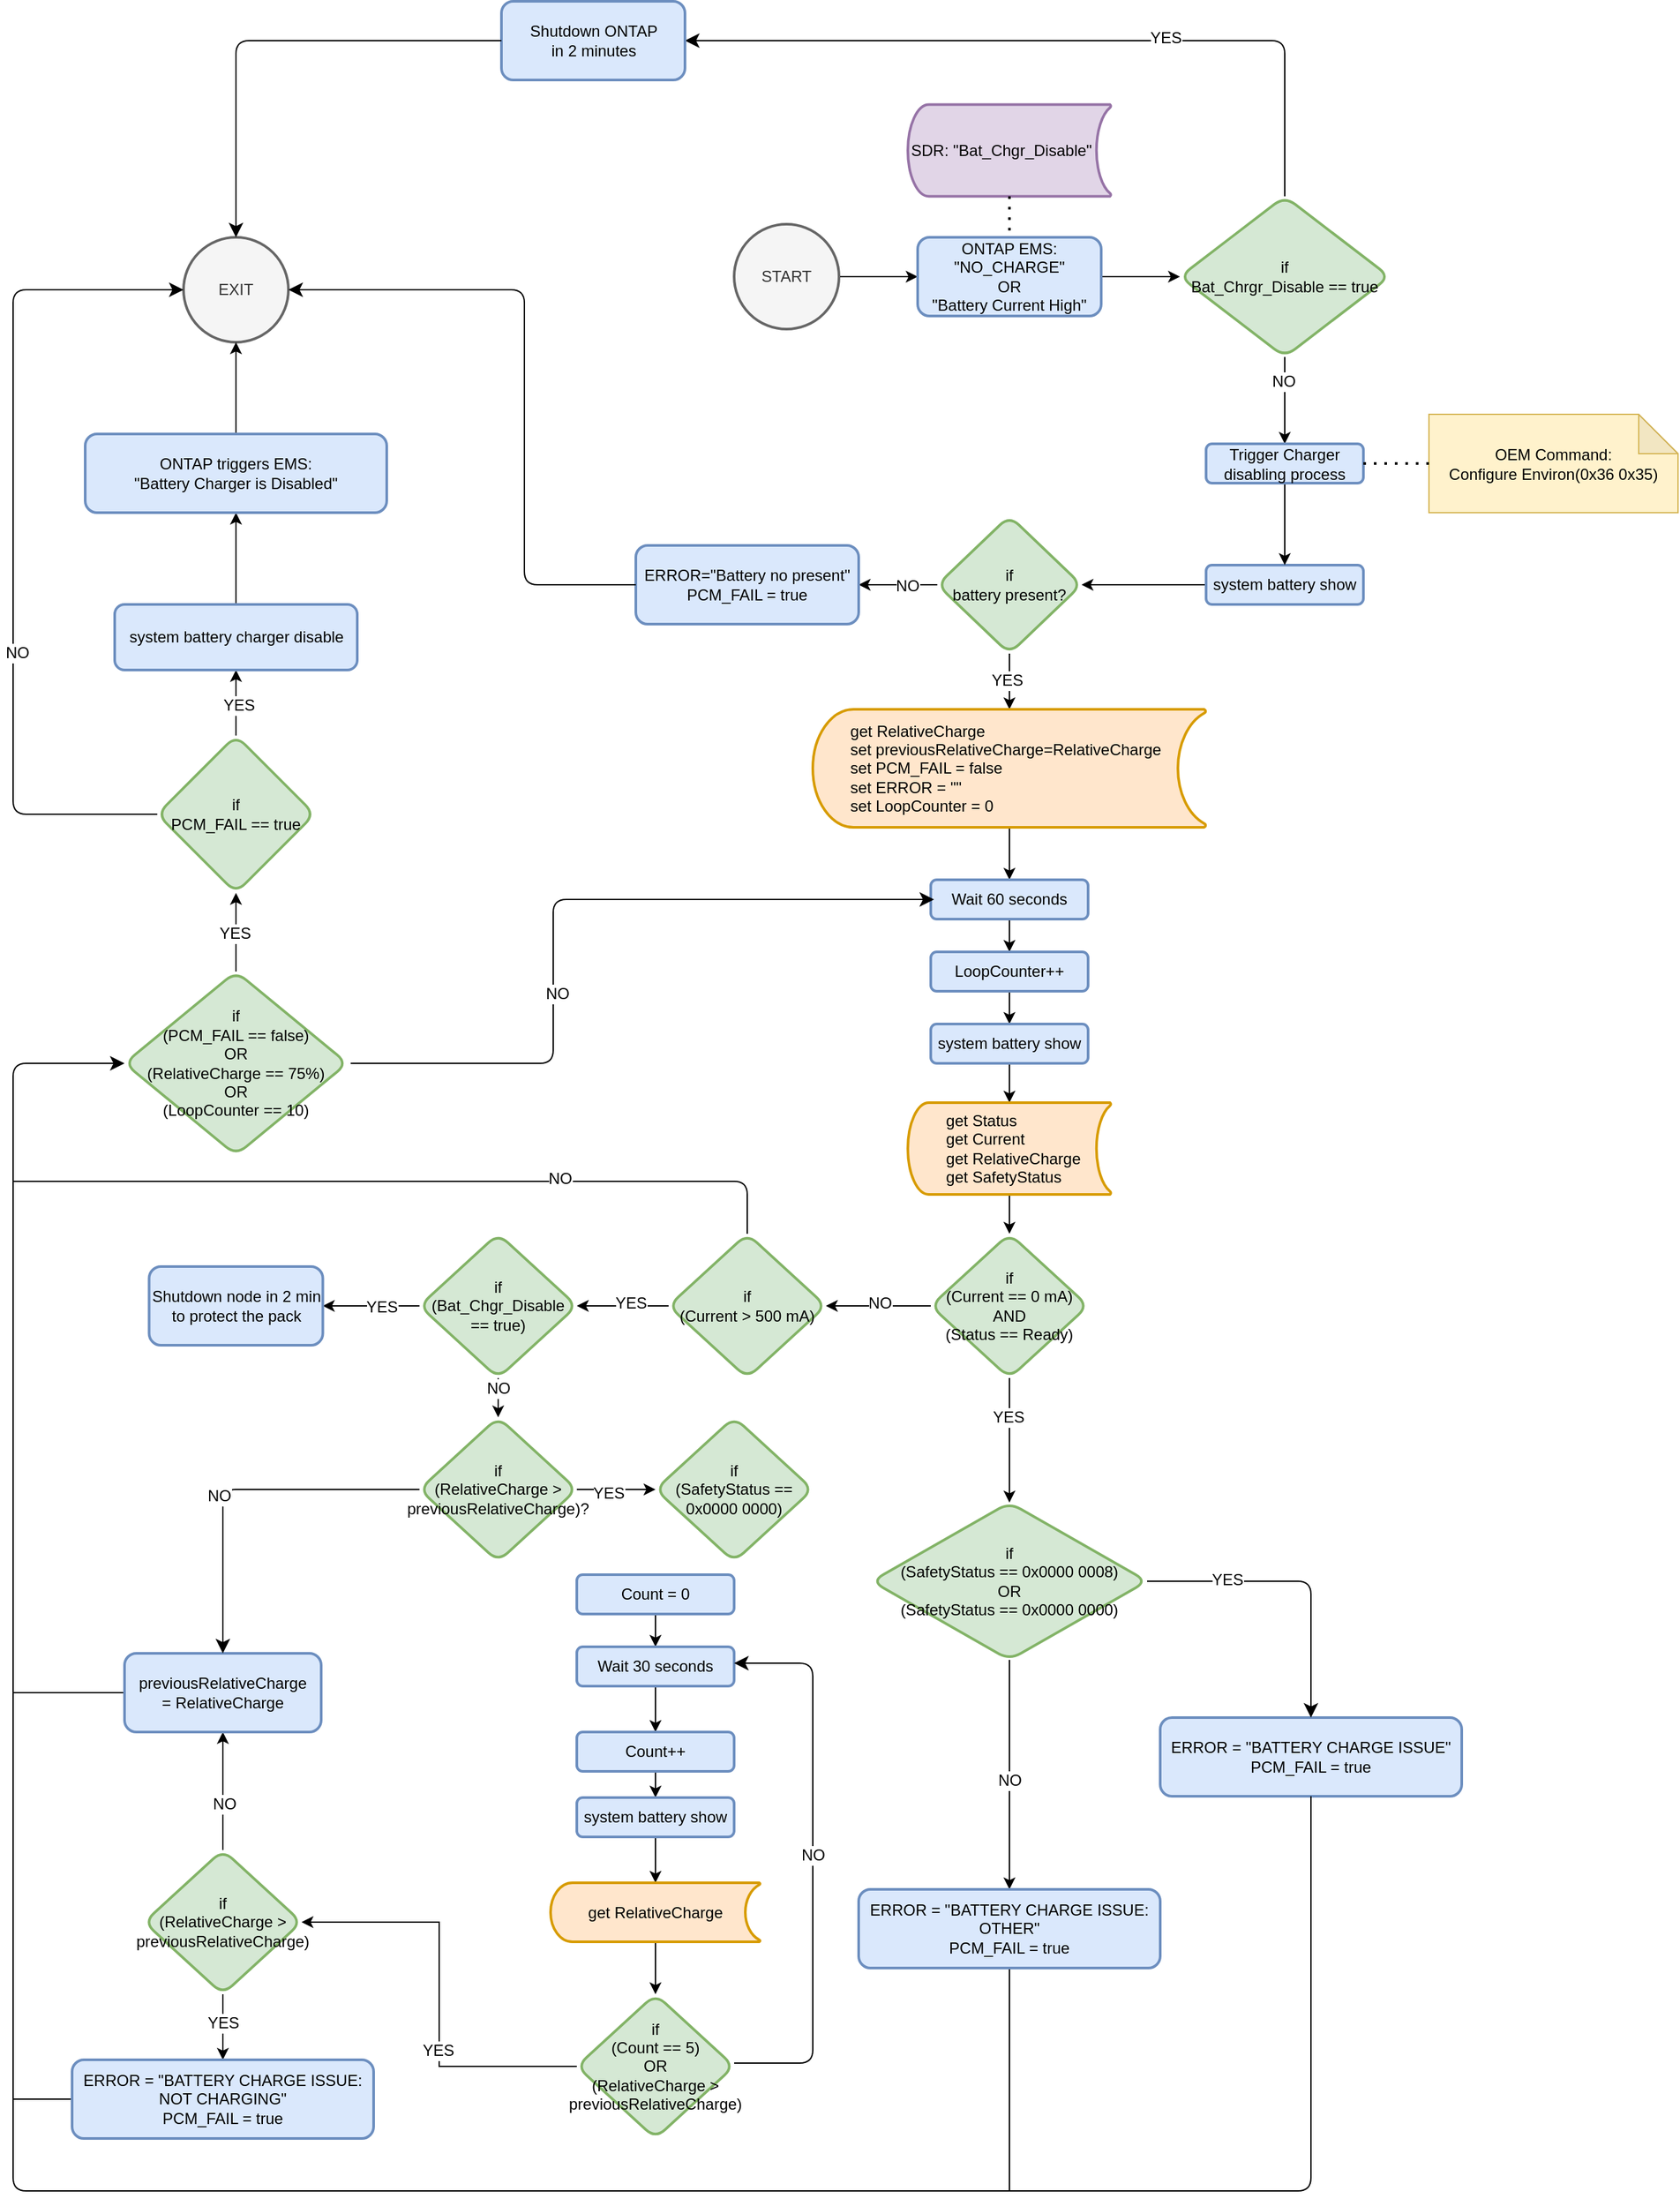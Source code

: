<mxfile version="24.5.5" type="github">
  <diagram id="C5RBs43oDa-KdzZeNtuy" name="Page-1">
    <mxGraphModel dx="1677" dy="1800" grid="1" gridSize="10" guides="1" tooltips="1" connect="1" arrows="1" fold="1" page="1" pageScale="1" pageWidth="827" pageHeight="1169" math="0" shadow="0">
      <root>
        <mxCell id="WIyWlLk6GJQsqaUBKTNV-0" />
        <mxCell id="WIyWlLk6GJQsqaUBKTNV-1" parent="WIyWlLk6GJQsqaUBKTNV-0" />
        <mxCell id="wFb0qjTJ1Ypg_C5pO-GM-12" value="" style="edgeStyle=orthogonalEdgeStyle;rounded=0;orthogonalLoop=1;jettySize=auto;html=1;" parent="WIyWlLk6GJQsqaUBKTNV-1" source="wFb0qjTJ1Ypg_C5pO-GM-11" target="8Imo_MOEr16DwkGvXReS-0" edge="1">
          <mxGeometry relative="1" as="geometry" />
        </mxCell>
        <mxCell id="5VGRLn5v5TnLN1WZPl7P-1" value="" style="edgeStyle=orthogonalEdgeStyle;rounded=0;orthogonalLoop=1;jettySize=auto;html=1;" edge="1" parent="WIyWlLk6GJQsqaUBKTNV-1" source="8Imo_MOEr16DwkGvXReS-0" target="5VGRLn5v5TnLN1WZPl7P-0">
          <mxGeometry relative="1" as="geometry" />
        </mxCell>
        <mxCell id="8Imo_MOEr16DwkGvXReS-0" value="ONTAP EMS: &quot;NO_CHARGE&quot;&lt;div&gt;OR&lt;/div&gt;&lt;div&gt;&quot;Battery Current High&quot;&lt;/div&gt;" style="rounded=1;whiteSpace=wrap;html=1;fillColor=#dae8fc;strokeColor=#6c8ebf;strokeWidth=2;" parent="WIyWlLk6GJQsqaUBKTNV-1" vertex="1">
          <mxGeometry x="350" y="40" width="140" height="60" as="geometry" />
        </mxCell>
        <mxCell id="8Imo_MOEr16DwkGvXReS-7" value="" style="edgeStyle=orthogonalEdgeStyle;rounded=0;orthogonalLoop=1;jettySize=auto;html=1;" parent="WIyWlLk6GJQsqaUBKTNV-1" source="8Imo_MOEr16DwkGvXReS-1" target="8Imo_MOEr16DwkGvXReS-6" edge="1">
          <mxGeometry relative="1" as="geometry" />
        </mxCell>
        <mxCell id="8Imo_MOEr16DwkGvXReS-1" value="system battery show" style="whiteSpace=wrap;html=1;rounded=1;fillColor=#dae8fc;strokeColor=#6c8ebf;strokeWidth=2;" parent="WIyWlLk6GJQsqaUBKTNV-1" vertex="1">
          <mxGeometry x="570" y="290" width="120" height="30" as="geometry" />
        </mxCell>
        <mxCell id="8Imo_MOEr16DwkGvXReS-12" value="" style="edgeStyle=orthogonalEdgeStyle;rounded=0;orthogonalLoop=1;jettySize=auto;html=1;" parent="WIyWlLk6GJQsqaUBKTNV-1" source="8Imo_MOEr16DwkGvXReS-6" target="8Imo_MOEr16DwkGvXReS-11" edge="1">
          <mxGeometry relative="1" as="geometry" />
        </mxCell>
        <mxCell id="8Imo_MOEr16DwkGvXReS-13" value="&lt;font style=&quot;font-size: 12px;&quot;&gt;NO&lt;/font&gt;" style="edgeLabel;html=1;align=center;verticalAlign=middle;resizable=0;points=[];" parent="8Imo_MOEr16DwkGvXReS-12" vertex="1" connectable="0">
          <mxGeometry x="-0.275" y="1" relative="1" as="geometry">
            <mxPoint x="-1" as="offset" />
          </mxGeometry>
        </mxCell>
        <mxCell id="8Imo_MOEr16DwkGvXReS-19" style="edgeStyle=orthogonalEdgeStyle;rounded=0;orthogonalLoop=1;jettySize=auto;html=1;entryX=0.5;entryY=0;entryDx=0;entryDy=0;entryPerimeter=0;" parent="WIyWlLk6GJQsqaUBKTNV-1" source="8Imo_MOEr16DwkGvXReS-6" target="8Imo_MOEr16DwkGvXReS-17" edge="1">
          <mxGeometry relative="1" as="geometry">
            <mxPoint x="420" y="400" as="targetPoint" />
          </mxGeometry>
        </mxCell>
        <mxCell id="8Imo_MOEr16DwkGvXReS-20" value="&lt;font style=&quot;font-size: 12px;&quot;&gt;YES&lt;/font&gt;" style="edgeLabel;html=1;align=center;verticalAlign=middle;resizable=0;points=[];" parent="8Imo_MOEr16DwkGvXReS-19" vertex="1" connectable="0">
          <mxGeometry x="-0.06" y="-2" relative="1" as="geometry">
            <mxPoint as="offset" />
          </mxGeometry>
        </mxCell>
        <mxCell id="8Imo_MOEr16DwkGvXReS-6" value="if&lt;div&gt;battery present?&lt;/div&gt;" style="rhombus;whiteSpace=wrap;html=1;rounded=1;fillColor=#d5e8d4;strokeColor=#82b366;strokeWidth=2;" parent="WIyWlLk6GJQsqaUBKTNV-1" vertex="1">
          <mxGeometry x="365" y="252.5" width="110" height="105" as="geometry" />
        </mxCell>
        <mxCell id="8Imo_MOEr16DwkGvXReS-11" value="ERROR=&quot;Battery no present&quot;&lt;div&gt;PCM_FAIL = true&lt;/div&gt;" style="whiteSpace=wrap;html=1;rounded=1;fillColor=#dae8fc;strokeColor=#6c8ebf;strokeWidth=2;" parent="WIyWlLk6GJQsqaUBKTNV-1" vertex="1">
          <mxGeometry x="135" y="275" width="170" height="60" as="geometry" />
        </mxCell>
        <mxCell id="8Imo_MOEr16DwkGvXReS-24" value="" style="edgeStyle=orthogonalEdgeStyle;rounded=0;orthogonalLoop=1;jettySize=auto;html=1;" parent="WIyWlLk6GJQsqaUBKTNV-1" source="8Imo_MOEr16DwkGvXReS-17" target="8Imo_MOEr16DwkGvXReS-23" edge="1">
          <mxGeometry relative="1" as="geometry" />
        </mxCell>
        <mxCell id="8Imo_MOEr16DwkGvXReS-17" value="&lt;span style=&quot;&quot;&gt;&lt;span style=&quot;white-space: pre;&quot;&gt;&#x9;&lt;/span&gt;get RelativeCharge&lt;/span&gt;&lt;div style=&quot;&quot;&gt;&lt;span style=&quot;white-space: pre;&quot;&gt;&#x9;&lt;/span&gt;set&amp;nbsp;previousRelativeCharge=RelativeCharge&lt;/div&gt;&lt;div style=&quot;&quot;&gt;&lt;span style=&quot;white-space: pre;&quot;&gt;&#x9;&lt;/span&gt;set PCM_FAIL = false&lt;/div&gt;&lt;div style=&quot;&quot;&gt;&lt;span style=&quot;white-space: pre;&quot;&gt;&#x9;&lt;/span&gt;set ERROR = &quot;&quot;&lt;/div&gt;&lt;div style=&quot;&quot;&gt;&lt;span style=&quot;white-space: pre;&quot;&gt;&#x9;&lt;/span&gt;set LoopCounter = 0&lt;/div&gt;" style="strokeWidth=2;html=1;shape=mxgraph.flowchart.stored_data;whiteSpace=wrap;align=left;fillColor=#ffe6cc;strokeColor=#d79b00;" parent="WIyWlLk6GJQsqaUBKTNV-1" vertex="1">
          <mxGeometry x="270" y="400" width="300" height="90" as="geometry" />
        </mxCell>
        <mxCell id="8Imo_MOEr16DwkGvXReS-29" value="" style="edgeStyle=orthogonalEdgeStyle;rounded=0;orthogonalLoop=1;jettySize=auto;html=1;entryX=0.5;entryY=0;entryDx=0;entryDy=0;" parent="WIyWlLk6GJQsqaUBKTNV-1" source="8Imo_MOEr16DwkGvXReS-23" target="8Imo_MOEr16DwkGvXReS-32" edge="1">
          <mxGeometry relative="1" as="geometry">
            <mxPoint x="420" y="625" as="targetPoint" />
          </mxGeometry>
        </mxCell>
        <mxCell id="8Imo_MOEr16DwkGvXReS-23" value="Wait 60 seconds" style="rounded=1;whiteSpace=wrap;html=1;fillColor=#dae8fc;strokeColor=#6c8ebf;strokeWidth=2;" parent="WIyWlLk6GJQsqaUBKTNV-1" vertex="1">
          <mxGeometry x="360" y="530" width="120" height="30" as="geometry" />
        </mxCell>
        <mxCell id="8Imo_MOEr16DwkGvXReS-34" value="" style="edgeStyle=orthogonalEdgeStyle;rounded=0;orthogonalLoop=1;jettySize=auto;html=1;" parent="WIyWlLk6GJQsqaUBKTNV-1" source="8Imo_MOEr16DwkGvXReS-32" target="8Imo_MOEr16DwkGvXReS-33" edge="1">
          <mxGeometry relative="1" as="geometry" />
        </mxCell>
        <mxCell id="8Imo_MOEr16DwkGvXReS-32" value="LoopCounter++" style="whiteSpace=wrap;html=1;rounded=1;fillColor=#dae8fc;strokeColor=#6c8ebf;strokeWidth=2;" parent="WIyWlLk6GJQsqaUBKTNV-1" vertex="1">
          <mxGeometry x="360" y="585" width="120" height="30" as="geometry" />
        </mxCell>
        <mxCell id="8Imo_MOEr16DwkGvXReS-36" value="" style="edgeStyle=orthogonalEdgeStyle;rounded=0;orthogonalLoop=1;jettySize=auto;html=1;" parent="WIyWlLk6GJQsqaUBKTNV-1" source="8Imo_MOEr16DwkGvXReS-33" target="8Imo_MOEr16DwkGvXReS-35" edge="1">
          <mxGeometry relative="1" as="geometry" />
        </mxCell>
        <mxCell id="8Imo_MOEr16DwkGvXReS-33" value="system battery show" style="whiteSpace=wrap;html=1;rounded=1;fillColor=#dae8fc;strokeColor=#6c8ebf;strokeWidth=2;" parent="WIyWlLk6GJQsqaUBKTNV-1" vertex="1">
          <mxGeometry x="360" y="640" width="120" height="30" as="geometry" />
        </mxCell>
        <mxCell id="8Imo_MOEr16DwkGvXReS-38" value="" style="edgeStyle=orthogonalEdgeStyle;rounded=0;orthogonalLoop=1;jettySize=auto;html=1;entryX=0.5;entryY=0;entryDx=0;entryDy=0;" parent="WIyWlLk6GJQsqaUBKTNV-1" source="8Imo_MOEr16DwkGvXReS-35" target="8Imo_MOEr16DwkGvXReS-39" edge="1">
          <mxGeometry relative="1" as="geometry">
            <mxPoint x="420" y="845" as="targetPoint" />
          </mxGeometry>
        </mxCell>
        <mxCell id="8Imo_MOEr16DwkGvXReS-35" value="&lt;span style=&quot;white-space: pre;&quot;&gt;&#x9;&lt;/span&gt;get Status&lt;div&gt;&lt;span style=&quot;white-space: pre;&quot;&gt;&#x9;&lt;/span&gt;get Current&lt;/div&gt;&lt;div&gt;&lt;span style=&quot;white-space: pre;&quot;&gt;&#x9;&lt;/span&gt;get RelativeCharge&lt;/div&gt;&lt;div&gt;&lt;span style=&quot;white-space: pre;&quot;&gt;&#x9;&lt;/span&gt;get SafetyStatus&lt;/div&gt;" style="strokeWidth=2;html=1;shape=mxgraph.flowchart.stored_data;whiteSpace=wrap;align=left;fillColor=#ffe6cc;strokeColor=#d79b00;" parent="WIyWlLk6GJQsqaUBKTNV-1" vertex="1">
          <mxGeometry x="342.5" y="700" width="155" height="70" as="geometry" />
        </mxCell>
        <mxCell id="8Imo_MOEr16DwkGvXReS-41" value="" style="edgeStyle=orthogonalEdgeStyle;rounded=0;orthogonalLoop=1;jettySize=auto;html=1;entryX=0.5;entryY=0;entryDx=0;entryDy=0;" parent="WIyWlLk6GJQsqaUBKTNV-1" source="8Imo_MOEr16DwkGvXReS-39" target="8Imo_MOEr16DwkGvXReS-55" edge="1">
          <mxGeometry relative="1" as="geometry">
            <mxPoint x="420" y="950" as="targetPoint" />
          </mxGeometry>
        </mxCell>
        <mxCell id="8Imo_MOEr16DwkGvXReS-46" value="&lt;font style=&quot;font-size: 12px;&quot;&gt;YES&lt;/font&gt;" style="edgeLabel;html=1;align=center;verticalAlign=middle;resizable=0;points=[];" parent="8Imo_MOEr16DwkGvXReS-41" vertex="1" connectable="0">
          <mxGeometry x="-0.383" y="-1" relative="1" as="geometry">
            <mxPoint as="offset" />
          </mxGeometry>
        </mxCell>
        <mxCell id="8Imo_MOEr16DwkGvXReS-79" value="" style="edgeStyle=orthogonalEdgeStyle;rounded=0;orthogonalLoop=1;jettySize=auto;html=1;" parent="WIyWlLk6GJQsqaUBKTNV-1" source="8Imo_MOEr16DwkGvXReS-39" target="8Imo_MOEr16DwkGvXReS-78" edge="1">
          <mxGeometry relative="1" as="geometry" />
        </mxCell>
        <mxCell id="8Imo_MOEr16DwkGvXReS-80" value="&lt;font style=&quot;font-size: 12px;&quot;&gt;NO&lt;/font&gt;" style="edgeLabel;html=1;align=center;verticalAlign=middle;resizable=0;points=[];" parent="8Imo_MOEr16DwkGvXReS-79" vertex="1" connectable="0">
          <mxGeometry x="-0.028" y="-2" relative="1" as="geometry">
            <mxPoint as="offset" />
          </mxGeometry>
        </mxCell>
        <mxCell id="8Imo_MOEr16DwkGvXReS-39" value="if&lt;div&gt;(Current == 0 mA)&lt;/div&gt;&lt;div&gt;AND&lt;/div&gt;&lt;div&gt;(Status == Ready)&lt;/div&gt;" style="rhombus;whiteSpace=wrap;html=1;rounded=1;fillColor=#d5e8d4;strokeColor=#82b366;strokeWidth=2;" parent="WIyWlLk6GJQsqaUBKTNV-1" vertex="1">
          <mxGeometry x="360" y="800" width="120" height="110" as="geometry" />
        </mxCell>
        <mxCell id="8Imo_MOEr16DwkGvXReS-47" value="ERROR = &quot;BATTERY CHARGE ISSUE&quot;&lt;div&gt;PCM_FAIL = true&lt;/div&gt;" style="whiteSpace=wrap;html=1;rounded=1;align=center;fillColor=#dae8fc;strokeColor=#6c8ebf;strokeWidth=2;" parent="WIyWlLk6GJQsqaUBKTNV-1" vertex="1">
          <mxGeometry x="535" y="1169" width="230" height="60" as="geometry" />
        </mxCell>
        <mxCell id="iiZ_LSB_LLnESjI_OWH3-1" value="" style="edgeStyle=orthogonalEdgeStyle;rounded=0;orthogonalLoop=1;jettySize=auto;html=1;entryX=0.5;entryY=0;entryDx=0;entryDy=0;" parent="WIyWlLk6GJQsqaUBKTNV-1" source="8Imo_MOEr16DwkGvXReS-55" target="8Imo_MOEr16DwkGvXReS-66" edge="1">
          <mxGeometry relative="1" as="geometry">
            <mxPoint x="420" y="1265" as="targetPoint" />
          </mxGeometry>
        </mxCell>
        <mxCell id="iiZ_LSB_LLnESjI_OWH3-6" value="&lt;font style=&quot;font-size: 12px;&quot;&gt;NO&lt;/font&gt;" style="edgeLabel;html=1;align=center;verticalAlign=middle;resizable=0;points=[];" parent="iiZ_LSB_LLnESjI_OWH3-1" vertex="1" connectable="0">
          <mxGeometry x="0.049" relative="1" as="geometry">
            <mxPoint as="offset" />
          </mxGeometry>
        </mxCell>
        <mxCell id="8Imo_MOEr16DwkGvXReS-55" value="if&lt;div&gt;(SafetyStatus == 0x0000 0008)&lt;/div&gt;&lt;div&gt;OR&lt;/div&gt;&lt;div&gt;(SafetyStatus == 0x0000 0000)&lt;br&gt;&lt;/div&gt;" style="rhombus;whiteSpace=wrap;html=1;rounded=1;fillColor=#d5e8d4;strokeColor=#82b366;strokeWidth=2;" parent="WIyWlLk6GJQsqaUBKTNV-1" vertex="1">
          <mxGeometry x="315" y="1005" width="210" height="120" as="geometry" />
        </mxCell>
        <mxCell id="8Imo_MOEr16DwkGvXReS-77" value="" style="edgeStyle=orthogonalEdgeStyle;rounded=0;orthogonalLoop=1;jettySize=auto;html=1;endArrow=none;endFill=0;" parent="WIyWlLk6GJQsqaUBKTNV-1" source="8Imo_MOEr16DwkGvXReS-66" edge="1">
          <mxGeometry relative="1" as="geometry">
            <mxPoint x="420" y="1530" as="targetPoint" />
          </mxGeometry>
        </mxCell>
        <mxCell id="8Imo_MOEr16DwkGvXReS-66" value="ERROR = &quot;BATTERY CHARGE ISSUE: OTHER&quot;&lt;div&gt;PCM_FAIL = true&lt;/div&gt;" style="whiteSpace=wrap;html=1;rounded=1;align=center;fillColor=#dae8fc;strokeColor=#6c8ebf;strokeWidth=2;" parent="WIyWlLk6GJQsqaUBKTNV-1" vertex="1">
          <mxGeometry x="305" y="1300" width="230" height="60" as="geometry" />
        </mxCell>
        <mxCell id="iiZ_LSB_LLnESjI_OWH3-9" value="" style="edgeStyle=orthogonalEdgeStyle;rounded=0;orthogonalLoop=1;jettySize=auto;html=1;" parent="WIyWlLk6GJQsqaUBKTNV-1" source="8Imo_MOEr16DwkGvXReS-78" target="iiZ_LSB_LLnESjI_OWH3-8" edge="1">
          <mxGeometry relative="1" as="geometry" />
        </mxCell>
        <mxCell id="iiZ_LSB_LLnESjI_OWH3-10" value="&lt;font style=&quot;font-size: 12px;&quot;&gt;YES&lt;/font&gt;" style="edgeLabel;html=1;align=center;verticalAlign=middle;resizable=0;points=[];" parent="iiZ_LSB_LLnESjI_OWH3-9" vertex="1" connectable="0">
          <mxGeometry x="-0.158" y="-2" relative="1" as="geometry">
            <mxPoint as="offset" />
          </mxGeometry>
        </mxCell>
        <mxCell id="8Imo_MOEr16DwkGvXReS-78" value="if&lt;div&gt;(Current &amp;gt; 500 mA)&lt;/div&gt;" style="rhombus;whiteSpace=wrap;html=1;rounded=1;fillColor=#d5e8d4;strokeColor=#82b366;strokeWidth=2;" parent="WIyWlLk6GJQsqaUBKTNV-1" vertex="1">
          <mxGeometry x="160" y="800" width="120" height="110" as="geometry" />
        </mxCell>
        <mxCell id="iiZ_LSB_LLnESjI_OWH3-16" value="" style="edgeStyle=orthogonalEdgeStyle;rounded=0;orthogonalLoop=1;jettySize=auto;html=1;" parent="WIyWlLk6GJQsqaUBKTNV-1" source="8Imo_MOEr16DwkGvXReS-81" target="iiZ_LSB_LLnESjI_OWH3-15" edge="1">
          <mxGeometry relative="1" as="geometry" />
        </mxCell>
        <mxCell id="iiZ_LSB_LLnESjI_OWH3-17" value="&lt;font style=&quot;font-size: 12px;&quot;&gt;YES&lt;/font&gt;" style="edgeLabel;html=1;align=center;verticalAlign=middle;resizable=0;points=[];" parent="iiZ_LSB_LLnESjI_OWH3-16" vertex="1" connectable="0">
          <mxGeometry x="-0.225" y="-3" relative="1" as="geometry">
            <mxPoint as="offset" />
          </mxGeometry>
        </mxCell>
        <mxCell id="8Imo_MOEr16DwkGvXReS-81" value="if&lt;div&gt;(RelativeCharge &amp;gt;&lt;/div&gt;&lt;div&gt;&lt;span style=&quot;text-align: left;&quot;&gt;previousRelativeCharge)?&lt;/span&gt;&lt;br&gt;&lt;/div&gt;" style="rhombus;whiteSpace=wrap;html=1;rounded=1;fillColor=#d5e8d4;strokeColor=#82b366;strokeWidth=2;" parent="WIyWlLk6GJQsqaUBKTNV-1" vertex="1">
          <mxGeometry x="-30.01" y="940" width="120" height="110" as="geometry" />
        </mxCell>
        <mxCell id="8Imo_MOEr16DwkGvXReS-87" value="" style="edgeStyle=orthogonalEdgeStyle;rounded=0;orthogonalLoop=1;jettySize=auto;html=1;" parent="WIyWlLk6GJQsqaUBKTNV-1" source="8Imo_MOEr16DwkGvXReS-84" target="8Imo_MOEr16DwkGvXReS-86" edge="1">
          <mxGeometry relative="1" as="geometry" />
        </mxCell>
        <mxCell id="8Imo_MOEr16DwkGvXReS-84" value="Count = 0" style="whiteSpace=wrap;html=1;rounded=1;fillColor=#dae8fc;strokeColor=#6c8ebf;strokeWidth=2;" parent="WIyWlLk6GJQsqaUBKTNV-1" vertex="1">
          <mxGeometry x="89.99" y="1060" width="120" height="30" as="geometry" />
        </mxCell>
        <mxCell id="8Imo_MOEr16DwkGvXReS-89" value="" style="edgeStyle=orthogonalEdgeStyle;rounded=0;orthogonalLoop=1;jettySize=auto;html=1;" parent="WIyWlLk6GJQsqaUBKTNV-1" source="8Imo_MOEr16DwkGvXReS-86" target="8Imo_MOEr16DwkGvXReS-88" edge="1">
          <mxGeometry relative="1" as="geometry" />
        </mxCell>
        <mxCell id="8Imo_MOEr16DwkGvXReS-86" value="Wait 30 seconds" style="whiteSpace=wrap;html=1;rounded=1;fillColor=#dae8fc;strokeColor=#6c8ebf;strokeWidth=2;" parent="WIyWlLk6GJQsqaUBKTNV-1" vertex="1">
          <mxGeometry x="89.99" y="1115" width="120" height="30" as="geometry" />
        </mxCell>
        <mxCell id="8Imo_MOEr16DwkGvXReS-91" value="" style="edgeStyle=orthogonalEdgeStyle;rounded=0;orthogonalLoop=1;jettySize=auto;html=1;" parent="WIyWlLk6GJQsqaUBKTNV-1" source="8Imo_MOEr16DwkGvXReS-88" target="8Imo_MOEr16DwkGvXReS-90" edge="1">
          <mxGeometry relative="1" as="geometry" />
        </mxCell>
        <mxCell id="8Imo_MOEr16DwkGvXReS-88" value="Count++" style="whiteSpace=wrap;html=1;rounded=1;fillColor=#dae8fc;strokeColor=#6c8ebf;strokeWidth=2;" parent="WIyWlLk6GJQsqaUBKTNV-1" vertex="1">
          <mxGeometry x="89.99" y="1180" width="120" height="30" as="geometry" />
        </mxCell>
        <mxCell id="8Imo_MOEr16DwkGvXReS-94" value="" style="edgeStyle=orthogonalEdgeStyle;rounded=0;orthogonalLoop=1;jettySize=auto;html=1;" parent="WIyWlLk6GJQsqaUBKTNV-1" source="8Imo_MOEr16DwkGvXReS-90" target="8Imo_MOEr16DwkGvXReS-92" edge="1">
          <mxGeometry relative="1" as="geometry" />
        </mxCell>
        <mxCell id="8Imo_MOEr16DwkGvXReS-90" value="system battery show" style="whiteSpace=wrap;html=1;rounded=1;fillColor=#dae8fc;strokeColor=#6c8ebf;strokeWidth=2;" parent="WIyWlLk6GJQsqaUBKTNV-1" vertex="1">
          <mxGeometry x="89.99" y="1230" width="120" height="30" as="geometry" />
        </mxCell>
        <mxCell id="8Imo_MOEr16DwkGvXReS-95" value="" style="edgeStyle=orthogonalEdgeStyle;rounded=0;orthogonalLoop=1;jettySize=auto;html=1;" parent="WIyWlLk6GJQsqaUBKTNV-1" source="8Imo_MOEr16DwkGvXReS-92" target="8Imo_MOEr16DwkGvXReS-93" edge="1">
          <mxGeometry relative="1" as="geometry" />
        </mxCell>
        <mxCell id="8Imo_MOEr16DwkGvXReS-92" value="&lt;div&gt;&lt;span style=&quot;white-space: pre;&quot;&gt;&#x9;&lt;/span&gt;get RelativeCharge&lt;/div&gt;" style="strokeWidth=2;html=1;shape=mxgraph.flowchart.stored_data;whiteSpace=wrap;align=left;fillColor=#ffe6cc;strokeColor=#d79b00;" parent="WIyWlLk6GJQsqaUBKTNV-1" vertex="1">
          <mxGeometry x="69.99" y="1295" width="160" height="45" as="geometry" />
        </mxCell>
        <mxCell id="8Imo_MOEr16DwkGvXReS-99" value="" style="edgeStyle=orthogonalEdgeStyle;rounded=0;orthogonalLoop=1;jettySize=auto;html=1;" parent="WIyWlLk6GJQsqaUBKTNV-1" source="8Imo_MOEr16DwkGvXReS-93" target="8Imo_MOEr16DwkGvXReS-98" edge="1">
          <mxGeometry relative="1" as="geometry" />
        </mxCell>
        <mxCell id="8Imo_MOEr16DwkGvXReS-100" value="&lt;font style=&quot;font-size: 12px;&quot;&gt;YES&lt;/font&gt;" style="edgeLabel;html=1;align=center;verticalAlign=middle;resizable=0;points=[];" parent="8Imo_MOEr16DwkGvXReS-99" vertex="1" connectable="0">
          <mxGeometry x="-0.269" y="1" relative="1" as="geometry">
            <mxPoint as="offset" />
          </mxGeometry>
        </mxCell>
        <mxCell id="8Imo_MOEr16DwkGvXReS-93" value="&lt;div&gt;if&lt;/div&gt;&lt;div&gt;(Count == 5)&lt;br&gt;OR&lt;/div&gt;&lt;div&gt;(RelativeCharge &amp;gt;&lt;/div&gt;&lt;div&gt;&lt;span style=&quot;text-align: left; background-color: initial;&quot;&gt;previousRelativeCharge&lt;/span&gt;)&lt;/div&gt;" style="rhombus;whiteSpace=wrap;html=1;rounded=1;fillColor=#d5e8d4;strokeColor=#82b366;strokeWidth=2;" parent="WIyWlLk6GJQsqaUBKTNV-1" vertex="1">
          <mxGeometry x="89.99" y="1380" width="120" height="110" as="geometry" />
        </mxCell>
        <mxCell id="8Imo_MOEr16DwkGvXReS-102" value="" style="edgeStyle=orthogonalEdgeStyle;rounded=0;orthogonalLoop=1;jettySize=auto;html=1;entryX=0.5;entryY=0;entryDx=0;entryDy=0;" parent="WIyWlLk6GJQsqaUBKTNV-1" source="8Imo_MOEr16DwkGvXReS-98" target="8Imo_MOEr16DwkGvXReS-103" edge="1">
          <mxGeometry relative="1" as="geometry">
            <mxPoint x="-180" y="1485" as="targetPoint" />
          </mxGeometry>
        </mxCell>
        <mxCell id="8Imo_MOEr16DwkGvXReS-104" value="&lt;font style=&quot;font-size: 12px;&quot;&gt;YES&lt;/font&gt;" style="edgeLabel;html=1;align=center;verticalAlign=middle;resizable=0;points=[];" parent="8Imo_MOEr16DwkGvXReS-102" vertex="1" connectable="0">
          <mxGeometry x="-0.137" relative="1" as="geometry">
            <mxPoint as="offset" />
          </mxGeometry>
        </mxCell>
        <mxCell id="8Imo_MOEr16DwkGvXReS-106" value="" style="edgeStyle=orthogonalEdgeStyle;rounded=0;orthogonalLoop=1;jettySize=auto;html=1;" parent="WIyWlLk6GJQsqaUBKTNV-1" source="8Imo_MOEr16DwkGvXReS-98" target="8Imo_MOEr16DwkGvXReS-105" edge="1">
          <mxGeometry relative="1" as="geometry" />
        </mxCell>
        <mxCell id="8Imo_MOEr16DwkGvXReS-107" value="&lt;font style=&quot;font-size: 12px;&quot;&gt;NO&lt;/font&gt;" style="edgeLabel;html=1;align=center;verticalAlign=middle;resizable=0;points=[];" parent="8Imo_MOEr16DwkGvXReS-106" vertex="1" connectable="0">
          <mxGeometry x="-0.208" y="-1" relative="1" as="geometry">
            <mxPoint as="offset" />
          </mxGeometry>
        </mxCell>
        <mxCell id="8Imo_MOEr16DwkGvXReS-98" value="&lt;div&gt;if&lt;/div&gt;&lt;div&gt;(RelativeCharge &amp;gt;&lt;/div&gt;&lt;div&gt;&lt;span style=&quot;text-align: left; background-color: initial;&quot;&gt;previousRelativeCharge&lt;/span&gt;)&lt;/div&gt;" style="rhombus;whiteSpace=wrap;html=1;rounded=1;fillColor=#d5e8d4;strokeColor=#82b366;strokeWidth=2;" parent="WIyWlLk6GJQsqaUBKTNV-1" vertex="1">
          <mxGeometry x="-240" y="1270" width="120" height="110" as="geometry" />
        </mxCell>
        <mxCell id="wFb0qjTJ1Ypg_C5pO-GM-55" value="" style="edgeStyle=orthogonalEdgeStyle;rounded=0;orthogonalLoop=1;jettySize=auto;html=1;endArrow=none;endFill=0;" parent="WIyWlLk6GJQsqaUBKTNV-1" source="8Imo_MOEr16DwkGvXReS-103" edge="1">
          <mxGeometry relative="1" as="geometry">
            <mxPoint x="-340" y="1460" as="targetPoint" />
          </mxGeometry>
        </mxCell>
        <mxCell id="8Imo_MOEr16DwkGvXReS-103" value="ERROR = &quot;BATTERY CHARGE ISSUE: NOT CHARGING&quot;&lt;div&gt;PCM_FAIL = true&lt;/div&gt;" style="whiteSpace=wrap;html=1;rounded=1;align=center;fillColor=#dae8fc;strokeColor=#6c8ebf;strokeWidth=2;" parent="WIyWlLk6GJQsqaUBKTNV-1" vertex="1">
          <mxGeometry x="-295" y="1430" width="230" height="60" as="geometry" />
        </mxCell>
        <mxCell id="wFb0qjTJ1Ypg_C5pO-GM-47" value="" style="edgeStyle=orthogonalEdgeStyle;rounded=0;orthogonalLoop=1;jettySize=auto;html=1;endArrow=none;endFill=0;" parent="WIyWlLk6GJQsqaUBKTNV-1" source="8Imo_MOEr16DwkGvXReS-105" edge="1">
          <mxGeometry relative="1" as="geometry">
            <mxPoint x="-340" y="1150" as="targetPoint" />
          </mxGeometry>
        </mxCell>
        <mxCell id="8Imo_MOEr16DwkGvXReS-105" value="&lt;span style=&quot;text-align: left;&quot;&gt;previousRelativeCharge =&amp;nbsp;&lt;/span&gt;RelativeCharge" style="whiteSpace=wrap;html=1;rounded=1;fillColor=#dae8fc;strokeColor=#6c8ebf;strokeWidth=2;" parent="WIyWlLk6GJQsqaUBKTNV-1" vertex="1">
          <mxGeometry x="-255" y="1120" width="150" height="60" as="geometry" />
        </mxCell>
        <mxCell id="8Imo_MOEr16DwkGvXReS-111" value="" style="edgeStyle=segmentEdgeStyle;endArrow=classic;html=1;curved=0;rounded=1;endSize=8;startSize=8;exitX=1;exitY=0.5;exitDx=0;exitDy=0;" parent="WIyWlLk6GJQsqaUBKTNV-1" edge="1">
          <mxGeometry width="50" height="50" relative="1" as="geometry">
            <mxPoint x="209.99" y="1432.5" as="sourcePoint" />
            <mxPoint x="209.99" y="1127.5" as="targetPoint" />
            <Array as="points">
              <mxPoint x="269.99" y="1432" />
              <mxPoint x="269.99" y="1128" />
            </Array>
          </mxGeometry>
        </mxCell>
        <mxCell id="wFb0qjTJ1Ypg_C5pO-GM-56" value="&lt;font style=&quot;font-size: 12px;&quot;&gt;NO&lt;/font&gt;" style="edgeLabel;html=1;align=center;verticalAlign=middle;resizable=0;points=[];" parent="8Imo_MOEr16DwkGvXReS-111" vertex="1" connectable="0">
          <mxGeometry x="0.031" relative="1" as="geometry">
            <mxPoint as="offset" />
          </mxGeometry>
        </mxCell>
        <mxCell id="wFb0qjTJ1Ypg_C5pO-GM-11" value="START" style="ellipse;whiteSpace=wrap;html=1;rounded=1;fillColor=#f5f5f5;fontColor=#333333;strokeColor=#666666;strokeWidth=2;" parent="WIyWlLk6GJQsqaUBKTNV-1" vertex="1">
          <mxGeometry x="210" y="30" width="80" height="80" as="geometry" />
        </mxCell>
        <mxCell id="wFb0qjTJ1Ypg_C5pO-GM-33" value="" style="edgeStyle=orthogonalEdgeStyle;rounded=0;orthogonalLoop=1;jettySize=auto;html=1;" parent="WIyWlLk6GJQsqaUBKTNV-1" source="8Imo_MOEr16DwkGvXReS-68" target="wFb0qjTJ1Ypg_C5pO-GM-0" edge="1">
          <mxGeometry relative="1" as="geometry" />
        </mxCell>
        <mxCell id="wFb0qjTJ1Ypg_C5pO-GM-34" value="&lt;font style=&quot;font-size: 12px;&quot;&gt;YES&lt;/font&gt;" style="edgeLabel;html=1;align=center;verticalAlign=middle;resizable=0;points=[];" parent="wFb0qjTJ1Ypg_C5pO-GM-33" vertex="1" connectable="0">
          <mxGeometry x="-0.021" y="1" relative="1" as="geometry">
            <mxPoint as="offset" />
          </mxGeometry>
        </mxCell>
        <mxCell id="8Imo_MOEr16DwkGvXReS-68" value="if&lt;div&gt;(PCM_FAIL == false)&lt;/div&gt;&lt;div&gt;OR&lt;/div&gt;&lt;div&gt;(RelativeCharge == 75%)&lt;/div&gt;&lt;div&gt;OR&lt;/div&gt;&lt;div&gt;(LoopCounter == 10)&lt;/div&gt;" style="rhombus;whiteSpace=wrap;html=1;rounded=1;fillColor=#d5e8d4;strokeColor=#82b366;strokeWidth=2;" parent="WIyWlLk6GJQsqaUBKTNV-1" vertex="1">
          <mxGeometry x="-255" y="600" width="170" height="140" as="geometry" />
        </mxCell>
        <mxCell id="wFb0qjTJ1Ypg_C5pO-GM-35" value="" style="edgeStyle=orthogonalEdgeStyle;rounded=0;orthogonalLoop=1;jettySize=auto;html=1;" parent="WIyWlLk6GJQsqaUBKTNV-1" source="wFb0qjTJ1Ypg_C5pO-GM-0" target="wFb0qjTJ1Ypg_C5pO-GM-6" edge="1">
          <mxGeometry relative="1" as="geometry" />
        </mxCell>
        <mxCell id="wFb0qjTJ1Ypg_C5pO-GM-40" value="&lt;font style=&quot;font-size: 12px;&quot;&gt;YES&lt;/font&gt;" style="edgeLabel;html=1;align=center;verticalAlign=middle;resizable=0;points=[];" parent="wFb0qjTJ1Ypg_C5pO-GM-35" vertex="1" connectable="0">
          <mxGeometry x="-0.071" y="-2" relative="1" as="geometry">
            <mxPoint as="offset" />
          </mxGeometry>
        </mxCell>
        <mxCell id="wFb0qjTJ1Ypg_C5pO-GM-0" value="if&lt;div&gt;PCM_FAIL == true&lt;/div&gt;" style="rhombus;whiteSpace=wrap;html=1;rounded=1;fillColor=#d5e8d4;strokeColor=#82b366;strokeWidth=2;" parent="WIyWlLk6GJQsqaUBKTNV-1" vertex="1">
          <mxGeometry x="-230" y="420" width="120" height="120" as="geometry" />
        </mxCell>
        <mxCell id="wFb0qjTJ1Ypg_C5pO-GM-3" value="EXIT" style="ellipse;whiteSpace=wrap;html=1;rounded=1;fillColor=#f5f5f5;fontColor=#333333;strokeColor=#666666;strokeWidth=2;" parent="WIyWlLk6GJQsqaUBKTNV-1" vertex="1">
          <mxGeometry x="-210" y="40" width="80" height="80" as="geometry" />
        </mxCell>
        <mxCell id="wFb0qjTJ1Ypg_C5pO-GM-36" value="" style="edgeStyle=orthogonalEdgeStyle;rounded=0;orthogonalLoop=1;jettySize=auto;html=1;" parent="WIyWlLk6GJQsqaUBKTNV-1" source="wFb0qjTJ1Ypg_C5pO-GM-6" target="wFb0qjTJ1Ypg_C5pO-GM-9" edge="1">
          <mxGeometry relative="1" as="geometry" />
        </mxCell>
        <mxCell id="wFb0qjTJ1Ypg_C5pO-GM-6" value="system battery charger disable" style="whiteSpace=wrap;html=1;rounded=1;fillColor=#dae8fc;strokeColor=#6c8ebf;strokeWidth=2;" parent="WIyWlLk6GJQsqaUBKTNV-1" vertex="1">
          <mxGeometry x="-262.5" y="320" width="185" height="50" as="geometry" />
        </mxCell>
        <mxCell id="wFb0qjTJ1Ypg_C5pO-GM-37" value="" style="edgeStyle=orthogonalEdgeStyle;rounded=0;orthogonalLoop=1;jettySize=auto;html=1;" parent="WIyWlLk6GJQsqaUBKTNV-1" source="wFb0qjTJ1Ypg_C5pO-GM-9" target="wFb0qjTJ1Ypg_C5pO-GM-3" edge="1">
          <mxGeometry relative="1" as="geometry" />
        </mxCell>
        <mxCell id="wFb0qjTJ1Ypg_C5pO-GM-9" value="ONTAP triggers EMS:&lt;div&gt;&quot;Battery Charger is Disabled&quot;&lt;/div&gt;" style="whiteSpace=wrap;html=1;rounded=1;align=center;fillColor=#dae8fc;strokeColor=#6c8ebf;strokeWidth=2;" parent="WIyWlLk6GJQsqaUBKTNV-1" vertex="1">
          <mxGeometry x="-285" y="190" width="230" height="60" as="geometry" />
        </mxCell>
        <mxCell id="wFb0qjTJ1Ypg_C5pO-GM-16" value="" style="edgeStyle=segmentEdgeStyle;endArrow=classic;html=1;curved=0;rounded=1;endSize=8;startSize=8;strokeColor=default;endFill=1;entryX=0;entryY=0.5;entryDx=0;entryDy=0;" parent="WIyWlLk6GJQsqaUBKTNV-1" source="8Imo_MOEr16DwkGvXReS-47" target="8Imo_MOEr16DwkGvXReS-68" edge="1">
          <mxGeometry width="50" height="50" relative="1" as="geometry">
            <mxPoint x="680" y="1080" as="sourcePoint" />
            <mxPoint x="-340" y="700" as="targetPoint" />
            <Array as="points">
              <mxPoint x="650" y="1530" />
              <mxPoint x="-340" y="1530" />
              <mxPoint x="-340" y="670" />
            </Array>
          </mxGeometry>
        </mxCell>
        <mxCell id="wFb0qjTJ1Ypg_C5pO-GM-30" value="" style="edgeStyle=segmentEdgeStyle;endArrow=classic;html=1;curved=0;rounded=1;endSize=8;startSize=8;exitX=1;exitY=0.5;exitDx=0;exitDy=0;entryX=0;entryY=0.5;entryDx=0;entryDy=0;" parent="WIyWlLk6GJQsqaUBKTNV-1" edge="1">
          <mxGeometry width="50" height="50" relative="1" as="geometry">
            <mxPoint x="-82.5" y="670" as="sourcePoint" />
            <mxPoint x="362.5" y="545" as="targetPoint" />
            <Array as="points">
              <mxPoint x="72" y="670" />
              <mxPoint x="72" y="545" />
            </Array>
          </mxGeometry>
        </mxCell>
        <mxCell id="wFb0qjTJ1Ypg_C5pO-GM-32" value="&lt;font style=&quot;font-size: 12px;&quot;&gt;NO&lt;/font&gt;" style="edgeLabel;html=1;align=center;verticalAlign=middle;resizable=0;points=[];" parent="wFb0qjTJ1Ypg_C5pO-GM-30" vertex="1" connectable="0">
          <mxGeometry x="-0.271" y="-3" relative="1" as="geometry">
            <mxPoint as="offset" />
          </mxGeometry>
        </mxCell>
        <mxCell id="wFb0qjTJ1Ypg_C5pO-GM-38" value="" style="edgeStyle=segmentEdgeStyle;endArrow=classic;html=1;curved=0;rounded=1;endSize=8;startSize=8;exitX=0;exitY=0.5;exitDx=0;exitDy=0;entryX=0;entryY=0.5;entryDx=0;entryDy=0;" parent="WIyWlLk6GJQsqaUBKTNV-1" source="wFb0qjTJ1Ypg_C5pO-GM-0" target="wFb0qjTJ1Ypg_C5pO-GM-3" edge="1">
          <mxGeometry width="50" height="50" relative="1" as="geometry">
            <mxPoint x="-346" y="510" as="sourcePoint" />
            <mxPoint x="-346" y="70" as="targetPoint" />
            <Array as="points">
              <mxPoint x="-340" y="480" />
              <mxPoint x="-340" y="80" />
            </Array>
          </mxGeometry>
        </mxCell>
        <mxCell id="wFb0qjTJ1Ypg_C5pO-GM-39" value="&lt;font style=&quot;font-size: 12px;&quot;&gt;NO&lt;/font&gt;" style="edgeLabel;html=1;align=center;verticalAlign=middle;resizable=0;points=[];" parent="wFb0qjTJ1Ypg_C5pO-GM-38" vertex="1" connectable="0">
          <mxGeometry x="-0.271" y="-3" relative="1" as="geometry">
            <mxPoint as="offset" />
          </mxGeometry>
        </mxCell>
        <mxCell id="wFb0qjTJ1Ypg_C5pO-GM-41" value="" style="edgeStyle=segmentEdgeStyle;endArrow=classic;html=1;curved=0;rounded=1;endSize=8;startSize=8;entryX=1;entryY=0.5;entryDx=0;entryDy=0;exitX=0;exitY=0.5;exitDx=0;exitDy=0;" parent="WIyWlLk6GJQsqaUBKTNV-1" source="8Imo_MOEr16DwkGvXReS-11" target="wFb0qjTJ1Ypg_C5pO-GM-3" edge="1">
          <mxGeometry width="50" height="50" relative="1" as="geometry">
            <mxPoint x="114" y="450" as="sourcePoint" />
            <mxPoint x="405" y="242.47" as="targetPoint" />
            <Array as="points">
              <mxPoint x="50" y="305" />
              <mxPoint x="50" y="80" />
            </Array>
          </mxGeometry>
        </mxCell>
        <mxCell id="wFb0qjTJ1Ypg_C5pO-GM-43" value="" style="edgeStyle=segmentEdgeStyle;endArrow=classic;html=1;curved=0;rounded=1;endSize=8;startSize=8;entryX=0.5;entryY=0;entryDx=0;entryDy=0;exitX=0;exitY=0.5;exitDx=0;exitDy=0;" parent="WIyWlLk6GJQsqaUBKTNV-1" source="8Imo_MOEr16DwkGvXReS-81" target="8Imo_MOEr16DwkGvXReS-105" edge="1">
          <mxGeometry width="50" height="50" relative="1" as="geometry">
            <mxPoint x="-150" y="910" as="sourcePoint" />
            <mxPoint x="-190" y="1020" as="targetPoint" />
            <Array as="points">
              <mxPoint x="-180" y="995" />
            </Array>
          </mxGeometry>
        </mxCell>
        <mxCell id="wFb0qjTJ1Ypg_C5pO-GM-45" value="&lt;font style=&quot;font-size: 12px;&quot;&gt;NO&lt;/font&gt;" style="edgeLabel;html=1;align=center;verticalAlign=middle;resizable=0;points=[];" parent="wFb0qjTJ1Ypg_C5pO-GM-43" vertex="1" connectable="0">
          <mxGeometry x="0.132" y="-3" relative="1" as="geometry">
            <mxPoint y="-1" as="offset" />
          </mxGeometry>
        </mxCell>
        <mxCell id="wFb0qjTJ1Ypg_C5pO-GM-48" value="" style="edgeStyle=segmentEdgeStyle;endArrow=none;html=1;curved=0;rounded=1;endSize=8;startSize=8;exitX=0.5;exitY=0;exitDx=0;exitDy=0;endFill=0;" parent="WIyWlLk6GJQsqaUBKTNV-1" source="8Imo_MOEr16DwkGvXReS-78" edge="1">
          <mxGeometry width="50" height="50" relative="1" as="geometry">
            <mxPoint x="220" y="722.5" as="sourcePoint" />
            <mxPoint x="-340" y="760" as="targetPoint" />
            <Array as="points">
              <mxPoint x="220" y="760" />
              <mxPoint x="-200" y="760" />
            </Array>
          </mxGeometry>
        </mxCell>
        <mxCell id="wFb0qjTJ1Ypg_C5pO-GM-50" value="&lt;font style=&quot;font-size: 12px;&quot;&gt;NO&lt;/font&gt;" style="edgeLabel;html=1;align=center;verticalAlign=middle;resizable=0;points=[];" parent="wFb0qjTJ1Ypg_C5pO-GM-48" vertex="1" connectable="0">
          <mxGeometry x="-0.388" y="-2" relative="1" as="geometry">
            <mxPoint as="offset" />
          </mxGeometry>
        </mxCell>
        <mxCell id="iiZ_LSB_LLnESjI_OWH3-3" value="" style="edgeStyle=segmentEdgeStyle;endArrow=classic;html=1;curved=0;rounded=1;endSize=8;startSize=8;exitX=1;exitY=0.5;exitDx=0;exitDy=0;entryX=0.5;entryY=0;entryDx=0;entryDy=0;" parent="WIyWlLk6GJQsqaUBKTNV-1" source="8Imo_MOEr16DwkGvXReS-55" target="8Imo_MOEr16DwkGvXReS-47" edge="1">
          <mxGeometry width="50" height="50" relative="1" as="geometry">
            <mxPoint x="570" y="1124.94" as="sourcePoint" />
            <mxPoint x="690" y="1140" as="targetPoint" />
            <Array as="points">
              <mxPoint x="650" y="1065" />
            </Array>
          </mxGeometry>
        </mxCell>
        <mxCell id="iiZ_LSB_LLnESjI_OWH3-5" value="&lt;font style=&quot;font-size: 12px;&quot;&gt;YES&lt;/font&gt;" style="edgeLabel;html=1;align=center;verticalAlign=middle;resizable=0;points=[];" parent="iiZ_LSB_LLnESjI_OWH3-3" vertex="1" connectable="0">
          <mxGeometry x="-0.467" y="1" relative="1" as="geometry">
            <mxPoint as="offset" />
          </mxGeometry>
        </mxCell>
        <mxCell id="iiZ_LSB_LLnESjI_OWH3-7" value="SDR: &quot;Bat_Chgr_Disable&quot;" style="strokeWidth=2;html=1;shape=mxgraph.flowchart.stored_data;whiteSpace=wrap;align=left;fillColor=#e1d5e7;strokeColor=#9673a6;" parent="WIyWlLk6GJQsqaUBKTNV-1" vertex="1">
          <mxGeometry x="342.5" y="-61.25" width="155" height="70" as="geometry" />
        </mxCell>
        <mxCell id="iiZ_LSB_LLnESjI_OWH3-12" value="" style="edgeStyle=orthogonalEdgeStyle;rounded=0;orthogonalLoop=1;jettySize=auto;html=1;" parent="WIyWlLk6GJQsqaUBKTNV-1" source="iiZ_LSB_LLnESjI_OWH3-8" target="iiZ_LSB_LLnESjI_OWH3-11" edge="1">
          <mxGeometry relative="1" as="geometry" />
        </mxCell>
        <mxCell id="iiZ_LSB_LLnESjI_OWH3-13" value="&lt;font style=&quot;font-size: 12px;&quot;&gt;YES&lt;/font&gt;" style="edgeLabel;html=1;align=center;verticalAlign=middle;resizable=0;points=[];" parent="iiZ_LSB_LLnESjI_OWH3-12" vertex="1" connectable="0">
          <mxGeometry x="-0.214" y="1" relative="1" as="geometry">
            <mxPoint as="offset" />
          </mxGeometry>
        </mxCell>
        <mxCell id="iiZ_LSB_LLnESjI_OWH3-22" value="" style="edgeStyle=orthogonalEdgeStyle;rounded=0;orthogonalLoop=1;jettySize=auto;html=1;" parent="WIyWlLk6GJQsqaUBKTNV-1" source="iiZ_LSB_LLnESjI_OWH3-8" target="8Imo_MOEr16DwkGvXReS-81" edge="1">
          <mxGeometry relative="1" as="geometry" />
        </mxCell>
        <mxCell id="iiZ_LSB_LLnESjI_OWH3-23" value="&lt;font style=&quot;font-size: 12px;&quot;&gt;NO&lt;/font&gt;" style="edgeLabel;html=1;align=center;verticalAlign=middle;resizable=0;points=[];" parent="iiZ_LSB_LLnESjI_OWH3-22" vertex="1" connectable="0">
          <mxGeometry x="-0.697" relative="1" as="geometry">
            <mxPoint as="offset" />
          </mxGeometry>
        </mxCell>
        <mxCell id="iiZ_LSB_LLnESjI_OWH3-8" value="if&lt;div&gt;(Bat_Chgr_Disable == true)&lt;br&gt;&lt;/div&gt;" style="rhombus;whiteSpace=wrap;html=1;rounded=1;fillColor=#d5e8d4;strokeColor=#82b366;strokeWidth=2;" parent="WIyWlLk6GJQsqaUBKTNV-1" vertex="1">
          <mxGeometry x="-30" y="800" width="120" height="110" as="geometry" />
        </mxCell>
        <mxCell id="iiZ_LSB_LLnESjI_OWH3-11" value="Shutdown node in 2 min to protect the pack" style="whiteSpace=wrap;html=1;rounded=1;fillColor=#dae8fc;strokeColor=#6c8ebf;strokeWidth=2;" parent="WIyWlLk6GJQsqaUBKTNV-1" vertex="1">
          <mxGeometry x="-236.25" y="825" width="132.5" height="60" as="geometry" />
        </mxCell>
        <mxCell id="iiZ_LSB_LLnESjI_OWH3-15" value="&lt;div&gt;if&lt;div&gt;(SafetyStatus == 0x0000 0000)&lt;/div&gt;&lt;/div&gt;" style="rhombus;whiteSpace=wrap;html=1;rounded=1;fillColor=#d5e8d4;strokeColor=#82b366;strokeWidth=2;" parent="WIyWlLk6GJQsqaUBKTNV-1" vertex="1">
          <mxGeometry x="150" y="940" width="120" height="110" as="geometry" />
        </mxCell>
        <mxCell id="5VGRLn5v5TnLN1WZPl7P-3" value="" style="edgeStyle=orthogonalEdgeStyle;rounded=0;orthogonalLoop=1;jettySize=auto;html=1;entryX=0.5;entryY=0;entryDx=0;entryDy=0;" edge="1" parent="WIyWlLk6GJQsqaUBKTNV-1" source="5VGRLn5v5TnLN1WZPl7P-0" target="5VGRLn5v5TnLN1WZPl7P-9">
          <mxGeometry relative="1" as="geometry">
            <mxPoint x="630" y="202" as="targetPoint" />
          </mxGeometry>
        </mxCell>
        <mxCell id="5VGRLn5v5TnLN1WZPl7P-4" value="&lt;font style=&quot;font-size: 12px;&quot;&gt;NO&lt;/font&gt;" style="edgeLabel;html=1;align=center;verticalAlign=middle;resizable=0;points=[];" vertex="1" connectable="0" parent="5VGRLn5v5TnLN1WZPl7P-3">
          <mxGeometry x="-0.439" y="-1" relative="1" as="geometry">
            <mxPoint as="offset" />
          </mxGeometry>
        </mxCell>
        <mxCell id="5VGRLn5v5TnLN1WZPl7P-0" value="if&lt;div&gt;Bat_Chrgr_Disable == true&lt;/div&gt;" style="rhombus;whiteSpace=wrap;html=1;rounded=1;fillColor=#d5e8d4;strokeColor=#82b366;strokeWidth=2;" vertex="1" parent="WIyWlLk6GJQsqaUBKTNV-1">
          <mxGeometry x="550" y="8.75" width="160" height="122.5" as="geometry" />
        </mxCell>
        <mxCell id="5VGRLn5v5TnLN1WZPl7P-5" value="" style="edgeStyle=segmentEdgeStyle;endArrow=classic;html=1;curved=0;rounded=1;endSize=8;startSize=8;exitX=0.5;exitY=0;exitDx=0;exitDy=0;entryX=1;entryY=0.5;entryDx=0;entryDy=0;" edge="1" parent="WIyWlLk6GJQsqaUBKTNV-1" source="5VGRLn5v5TnLN1WZPl7P-0" target="5VGRLn5v5TnLN1WZPl7P-6">
          <mxGeometry width="50" height="50" relative="1" as="geometry">
            <mxPoint x="625" y="-25" as="sourcePoint" />
            <mxPoint x="200" y="-110" as="targetPoint" />
            <Array as="points">
              <mxPoint x="630" y="-110" />
            </Array>
          </mxGeometry>
        </mxCell>
        <mxCell id="5VGRLn5v5TnLN1WZPl7P-7" value="&lt;font style=&quot;font-size: 12px;&quot;&gt;YES&lt;/font&gt;" style="edgeLabel;html=1;align=center;verticalAlign=middle;resizable=0;points=[];" vertex="1" connectable="0" parent="5VGRLn5v5TnLN1WZPl7P-5">
          <mxGeometry x="-0.272" y="-2" relative="1" as="geometry">
            <mxPoint as="offset" />
          </mxGeometry>
        </mxCell>
        <mxCell id="5VGRLn5v5TnLN1WZPl7P-6" value="Shutdown ONTAP&lt;div&gt;in 2 minutes&lt;/div&gt;" style="rounded=1;whiteSpace=wrap;html=1;fillColor=#dae8fc;strokeColor=#6c8ebf;strokeWidth=2;" vertex="1" parent="WIyWlLk6GJQsqaUBKTNV-1">
          <mxGeometry x="32.5" y="-140" width="140" height="60" as="geometry" />
        </mxCell>
        <mxCell id="5VGRLn5v5TnLN1WZPl7P-8" value="" style="edgeStyle=segmentEdgeStyle;endArrow=classic;html=1;curved=0;rounded=1;endSize=8;startSize=8;exitX=0;exitY=0.5;exitDx=0;exitDy=0;entryX=0.5;entryY=0;entryDx=0;entryDy=0;" edge="1" parent="WIyWlLk6GJQsqaUBKTNV-1" source="5VGRLn5v5TnLN1WZPl7P-6" target="wFb0qjTJ1Ypg_C5pO-GM-3">
          <mxGeometry width="50" height="50" relative="1" as="geometry">
            <mxPoint x="-20" y="-5" as="sourcePoint" />
            <mxPoint x="-210" y="-20" as="targetPoint" />
            <Array as="points">
              <mxPoint x="-170" y="-110" />
            </Array>
          </mxGeometry>
        </mxCell>
        <mxCell id="5VGRLn5v5TnLN1WZPl7P-12" value="" style="edgeStyle=orthogonalEdgeStyle;rounded=0;orthogonalLoop=1;jettySize=auto;html=1;" edge="1" parent="WIyWlLk6GJQsqaUBKTNV-1" source="5VGRLn5v5TnLN1WZPl7P-9" target="8Imo_MOEr16DwkGvXReS-1">
          <mxGeometry relative="1" as="geometry" />
        </mxCell>
        <mxCell id="5VGRLn5v5TnLN1WZPl7P-9" value="Trigger Charger disabling process" style="whiteSpace=wrap;html=1;rounded=1;fillColor=#dae8fc;strokeColor=#6c8ebf;strokeWidth=2;" vertex="1" parent="WIyWlLk6GJQsqaUBKTNV-1">
          <mxGeometry x="570" y="197.5" width="120" height="30" as="geometry" />
        </mxCell>
        <mxCell id="5VGRLn5v5TnLN1WZPl7P-10" value="OEM Command:&lt;div&gt;Configure Environ(0x36 0x35)&lt;/div&gt;" style="shape=note;whiteSpace=wrap;html=1;backgroundOutline=1;darkOpacity=0.05;fillColor=#fff2cc;strokeColor=#d6b656;" vertex="1" parent="WIyWlLk6GJQsqaUBKTNV-1">
          <mxGeometry x="740" y="175" width="190" height="75" as="geometry" />
        </mxCell>
        <mxCell id="5VGRLn5v5TnLN1WZPl7P-11" value="" style="endArrow=none;dashed=1;html=1;dashPattern=1 3;strokeWidth=2;rounded=0;entryX=0;entryY=0.5;entryDx=0;entryDy=0;entryPerimeter=0;exitX=1;exitY=0.5;exitDx=0;exitDy=0;" edge="1" parent="WIyWlLk6GJQsqaUBKTNV-1" source="5VGRLn5v5TnLN1WZPl7P-9" target="5VGRLn5v5TnLN1WZPl7P-10">
          <mxGeometry width="50" height="50" relative="1" as="geometry">
            <mxPoint x="660" y="347.5" as="sourcePoint" />
            <mxPoint x="710" y="297.5" as="targetPoint" />
          </mxGeometry>
        </mxCell>
        <mxCell id="5VGRLn5v5TnLN1WZPl7P-13" value="" style="endArrow=none;dashed=1;html=1;dashPattern=1 3;strokeWidth=2;rounded=0;exitX=0.5;exitY=1;exitDx=0;exitDy=0;exitPerimeter=0;" edge="1" parent="WIyWlLk6GJQsqaUBKTNV-1" source="iiZ_LSB_LLnESjI_OWH3-7" target="8Imo_MOEr16DwkGvXReS-0">
          <mxGeometry width="50" height="50" relative="1" as="geometry">
            <mxPoint x="300" y="10" as="sourcePoint" />
            <mxPoint x="330" y="130" as="targetPoint" />
          </mxGeometry>
        </mxCell>
      </root>
    </mxGraphModel>
  </diagram>
</mxfile>
